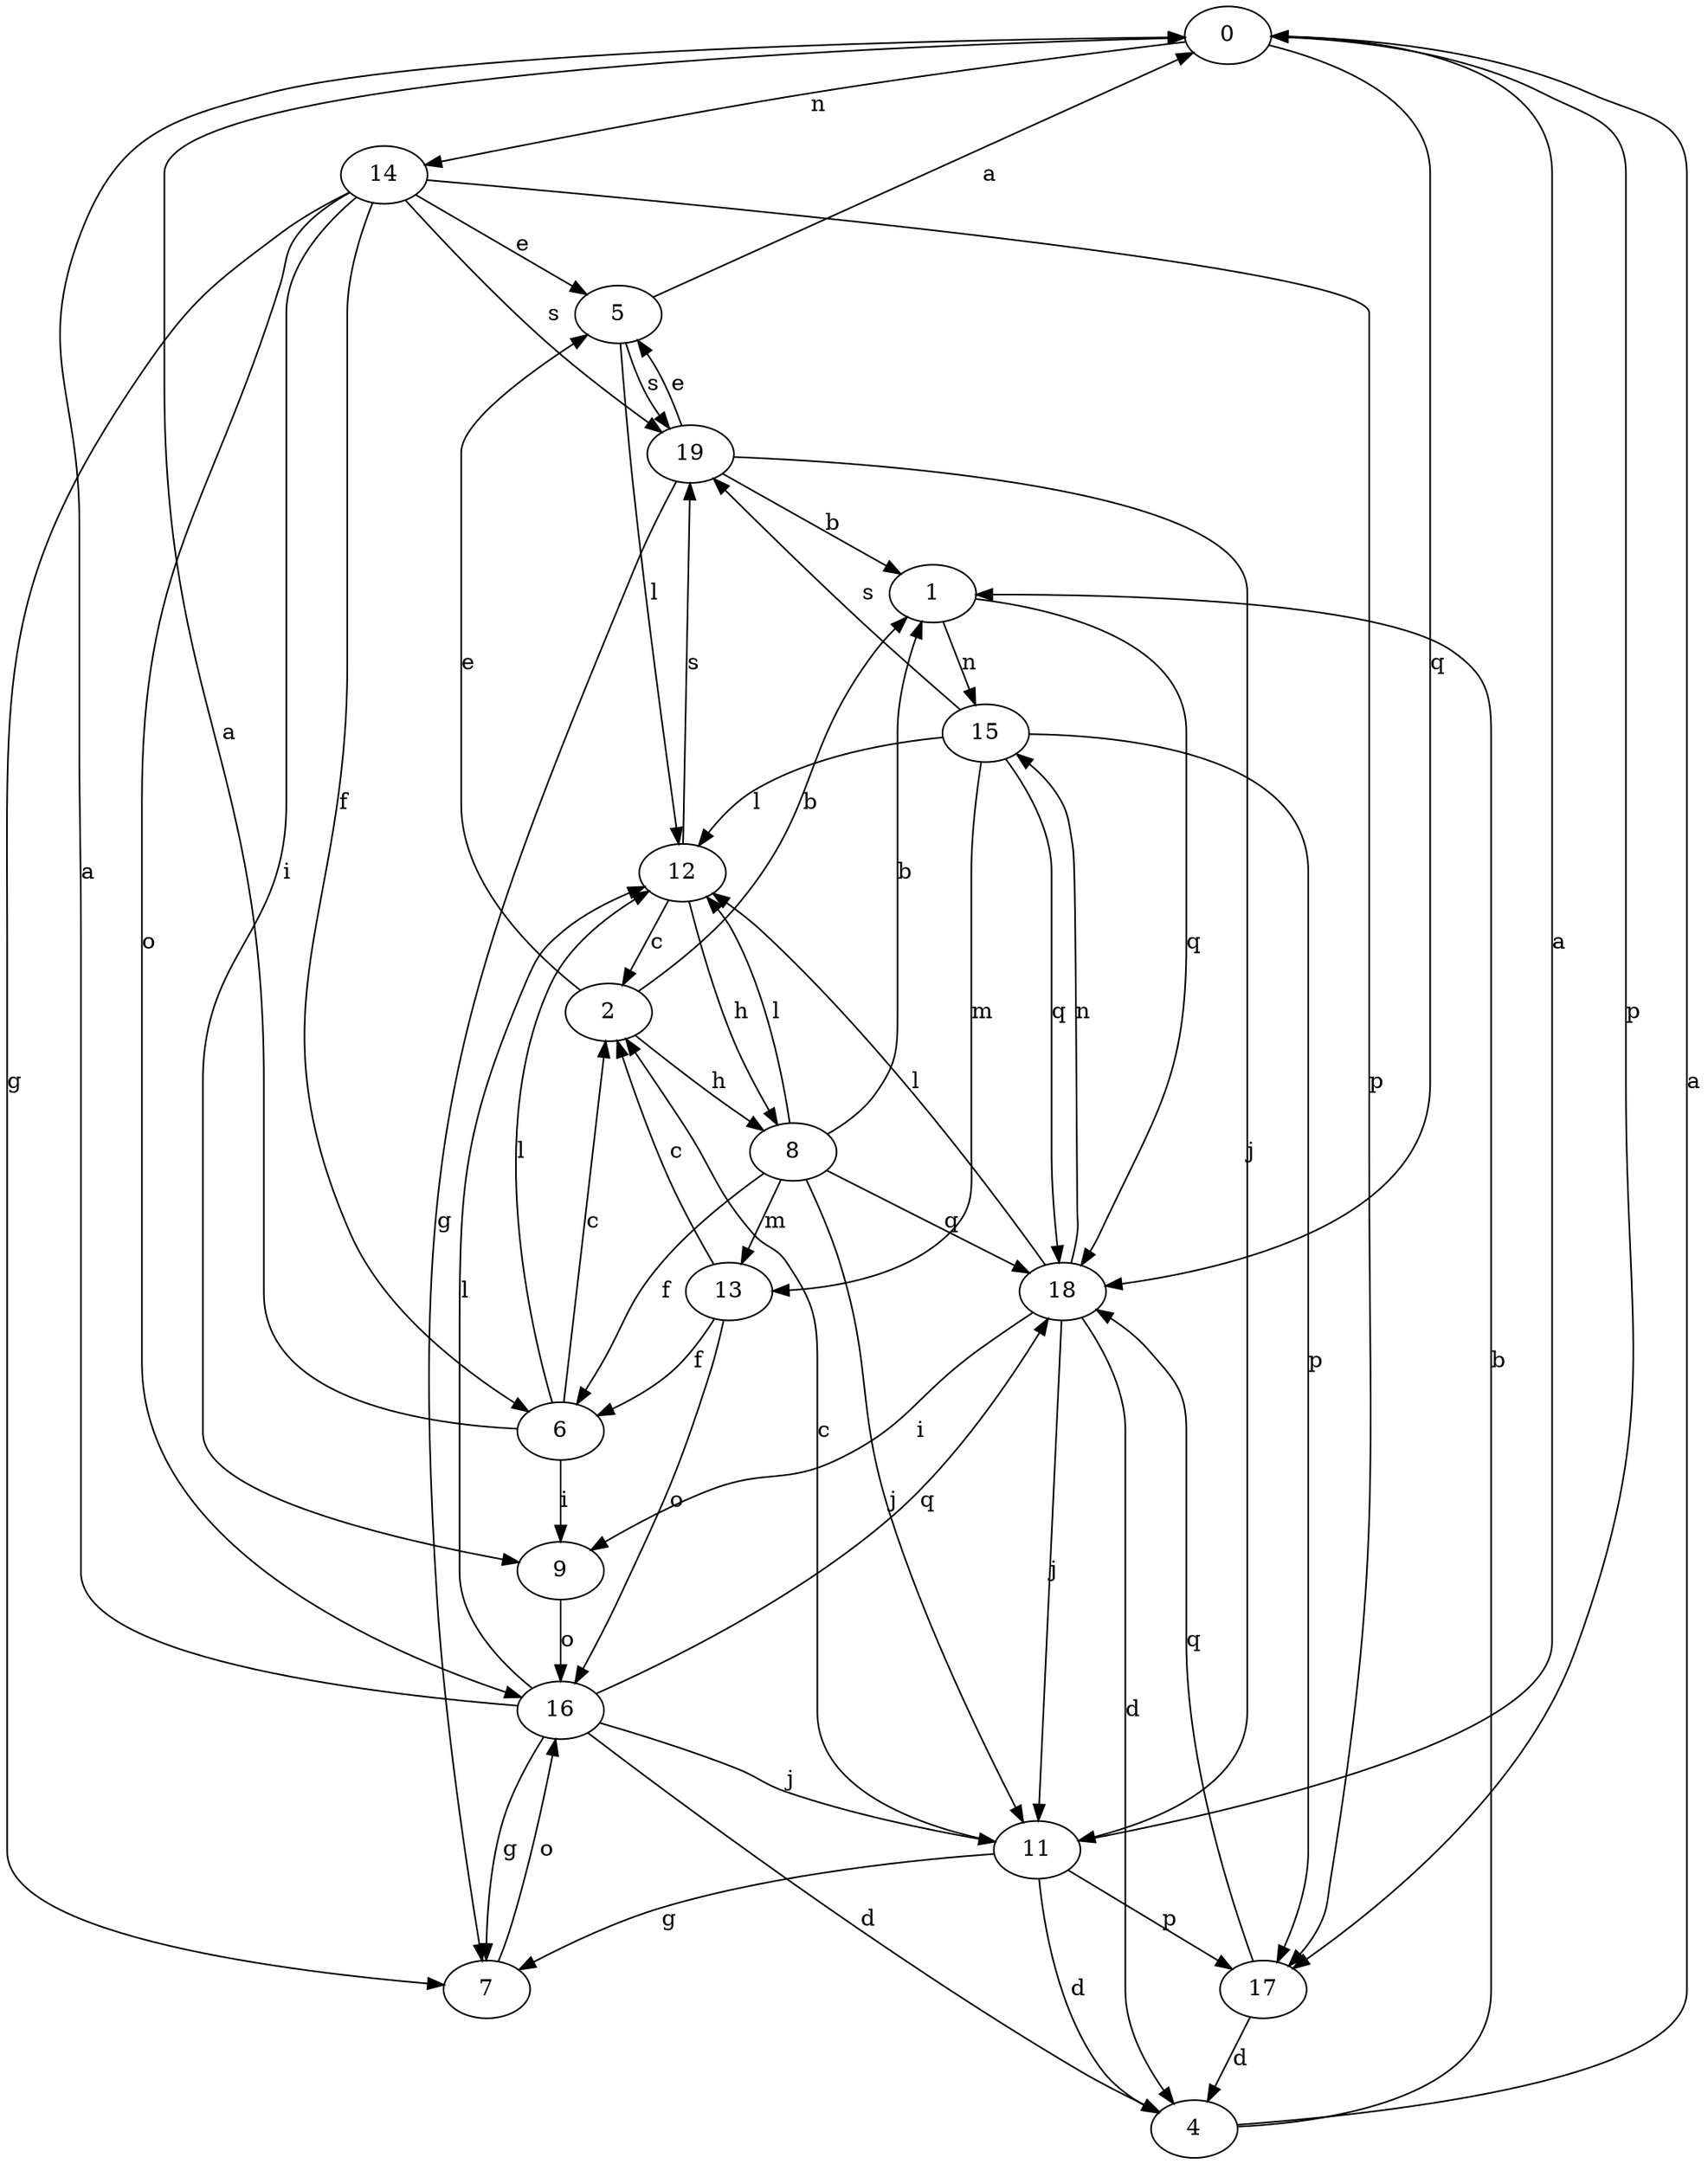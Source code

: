strict digraph  {
0;
1;
2;
4;
5;
6;
7;
8;
9;
11;
12;
13;
14;
15;
16;
17;
18;
19;
0 -> 14  [label=n];
0 -> 17  [label=p];
0 -> 18  [label=q];
1 -> 15  [label=n];
1 -> 18  [label=q];
2 -> 1  [label=b];
2 -> 5  [label=e];
2 -> 8  [label=h];
4 -> 0  [label=a];
4 -> 1  [label=b];
5 -> 0  [label=a];
5 -> 12  [label=l];
5 -> 19  [label=s];
6 -> 0  [label=a];
6 -> 2  [label=c];
6 -> 9  [label=i];
6 -> 12  [label=l];
7 -> 16  [label=o];
8 -> 1  [label=b];
8 -> 6  [label=f];
8 -> 11  [label=j];
8 -> 12  [label=l];
8 -> 13  [label=m];
8 -> 18  [label=q];
9 -> 16  [label=o];
11 -> 0  [label=a];
11 -> 2  [label=c];
11 -> 4  [label=d];
11 -> 7  [label=g];
11 -> 17  [label=p];
12 -> 2  [label=c];
12 -> 8  [label=h];
12 -> 19  [label=s];
13 -> 2  [label=c];
13 -> 6  [label=f];
13 -> 16  [label=o];
14 -> 5  [label=e];
14 -> 6  [label=f];
14 -> 7  [label=g];
14 -> 9  [label=i];
14 -> 16  [label=o];
14 -> 17  [label=p];
14 -> 19  [label=s];
15 -> 12  [label=l];
15 -> 13  [label=m];
15 -> 17  [label=p];
15 -> 18  [label=q];
15 -> 19  [label=s];
16 -> 0  [label=a];
16 -> 4  [label=d];
16 -> 7  [label=g];
16 -> 11  [label=j];
16 -> 12  [label=l];
16 -> 18  [label=q];
17 -> 4  [label=d];
17 -> 18  [label=q];
18 -> 4  [label=d];
18 -> 9  [label=i];
18 -> 11  [label=j];
18 -> 12  [label=l];
18 -> 15  [label=n];
19 -> 1  [label=b];
19 -> 5  [label=e];
19 -> 7  [label=g];
19 -> 11  [label=j];
}
